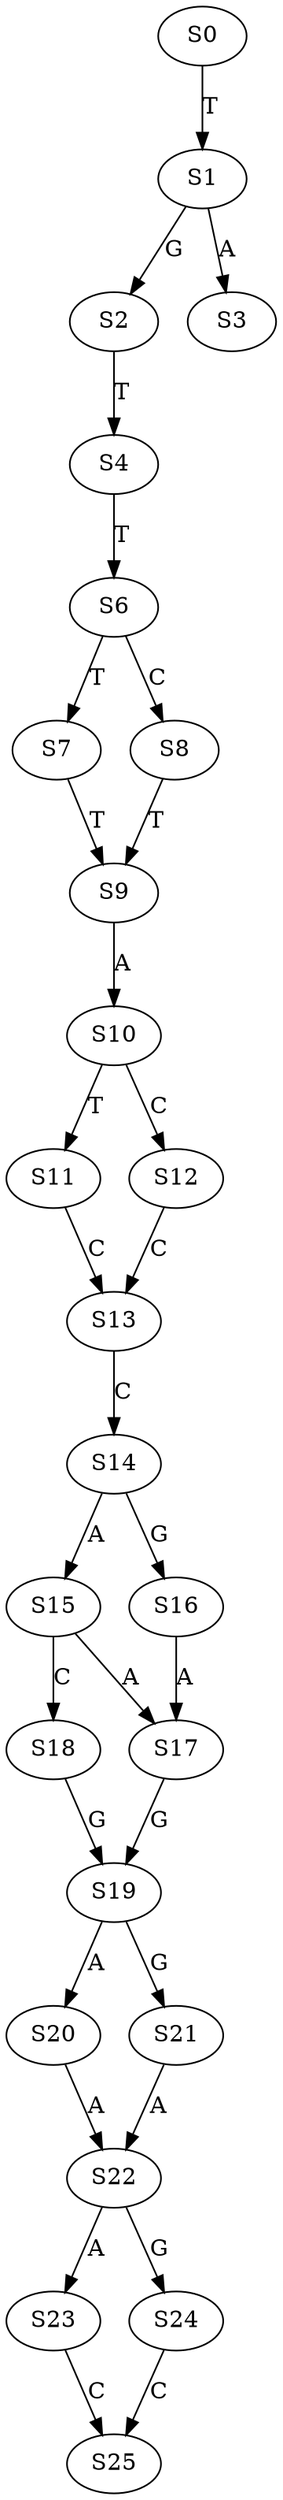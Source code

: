 strict digraph  {
	S0 -> S1 [ label = T ];
	S1 -> S2 [ label = G ];
	S1 -> S3 [ label = A ];
	S2 -> S4 [ label = T ];
	S4 -> S6 [ label = T ];
	S6 -> S7 [ label = T ];
	S6 -> S8 [ label = C ];
	S7 -> S9 [ label = T ];
	S8 -> S9 [ label = T ];
	S9 -> S10 [ label = A ];
	S10 -> S11 [ label = T ];
	S10 -> S12 [ label = C ];
	S11 -> S13 [ label = C ];
	S12 -> S13 [ label = C ];
	S13 -> S14 [ label = C ];
	S14 -> S15 [ label = A ];
	S14 -> S16 [ label = G ];
	S15 -> S17 [ label = A ];
	S15 -> S18 [ label = C ];
	S16 -> S17 [ label = A ];
	S17 -> S19 [ label = G ];
	S18 -> S19 [ label = G ];
	S19 -> S20 [ label = A ];
	S19 -> S21 [ label = G ];
	S20 -> S22 [ label = A ];
	S21 -> S22 [ label = A ];
	S22 -> S23 [ label = A ];
	S22 -> S24 [ label = G ];
	S23 -> S25 [ label = C ];
	S24 -> S25 [ label = C ];
}
